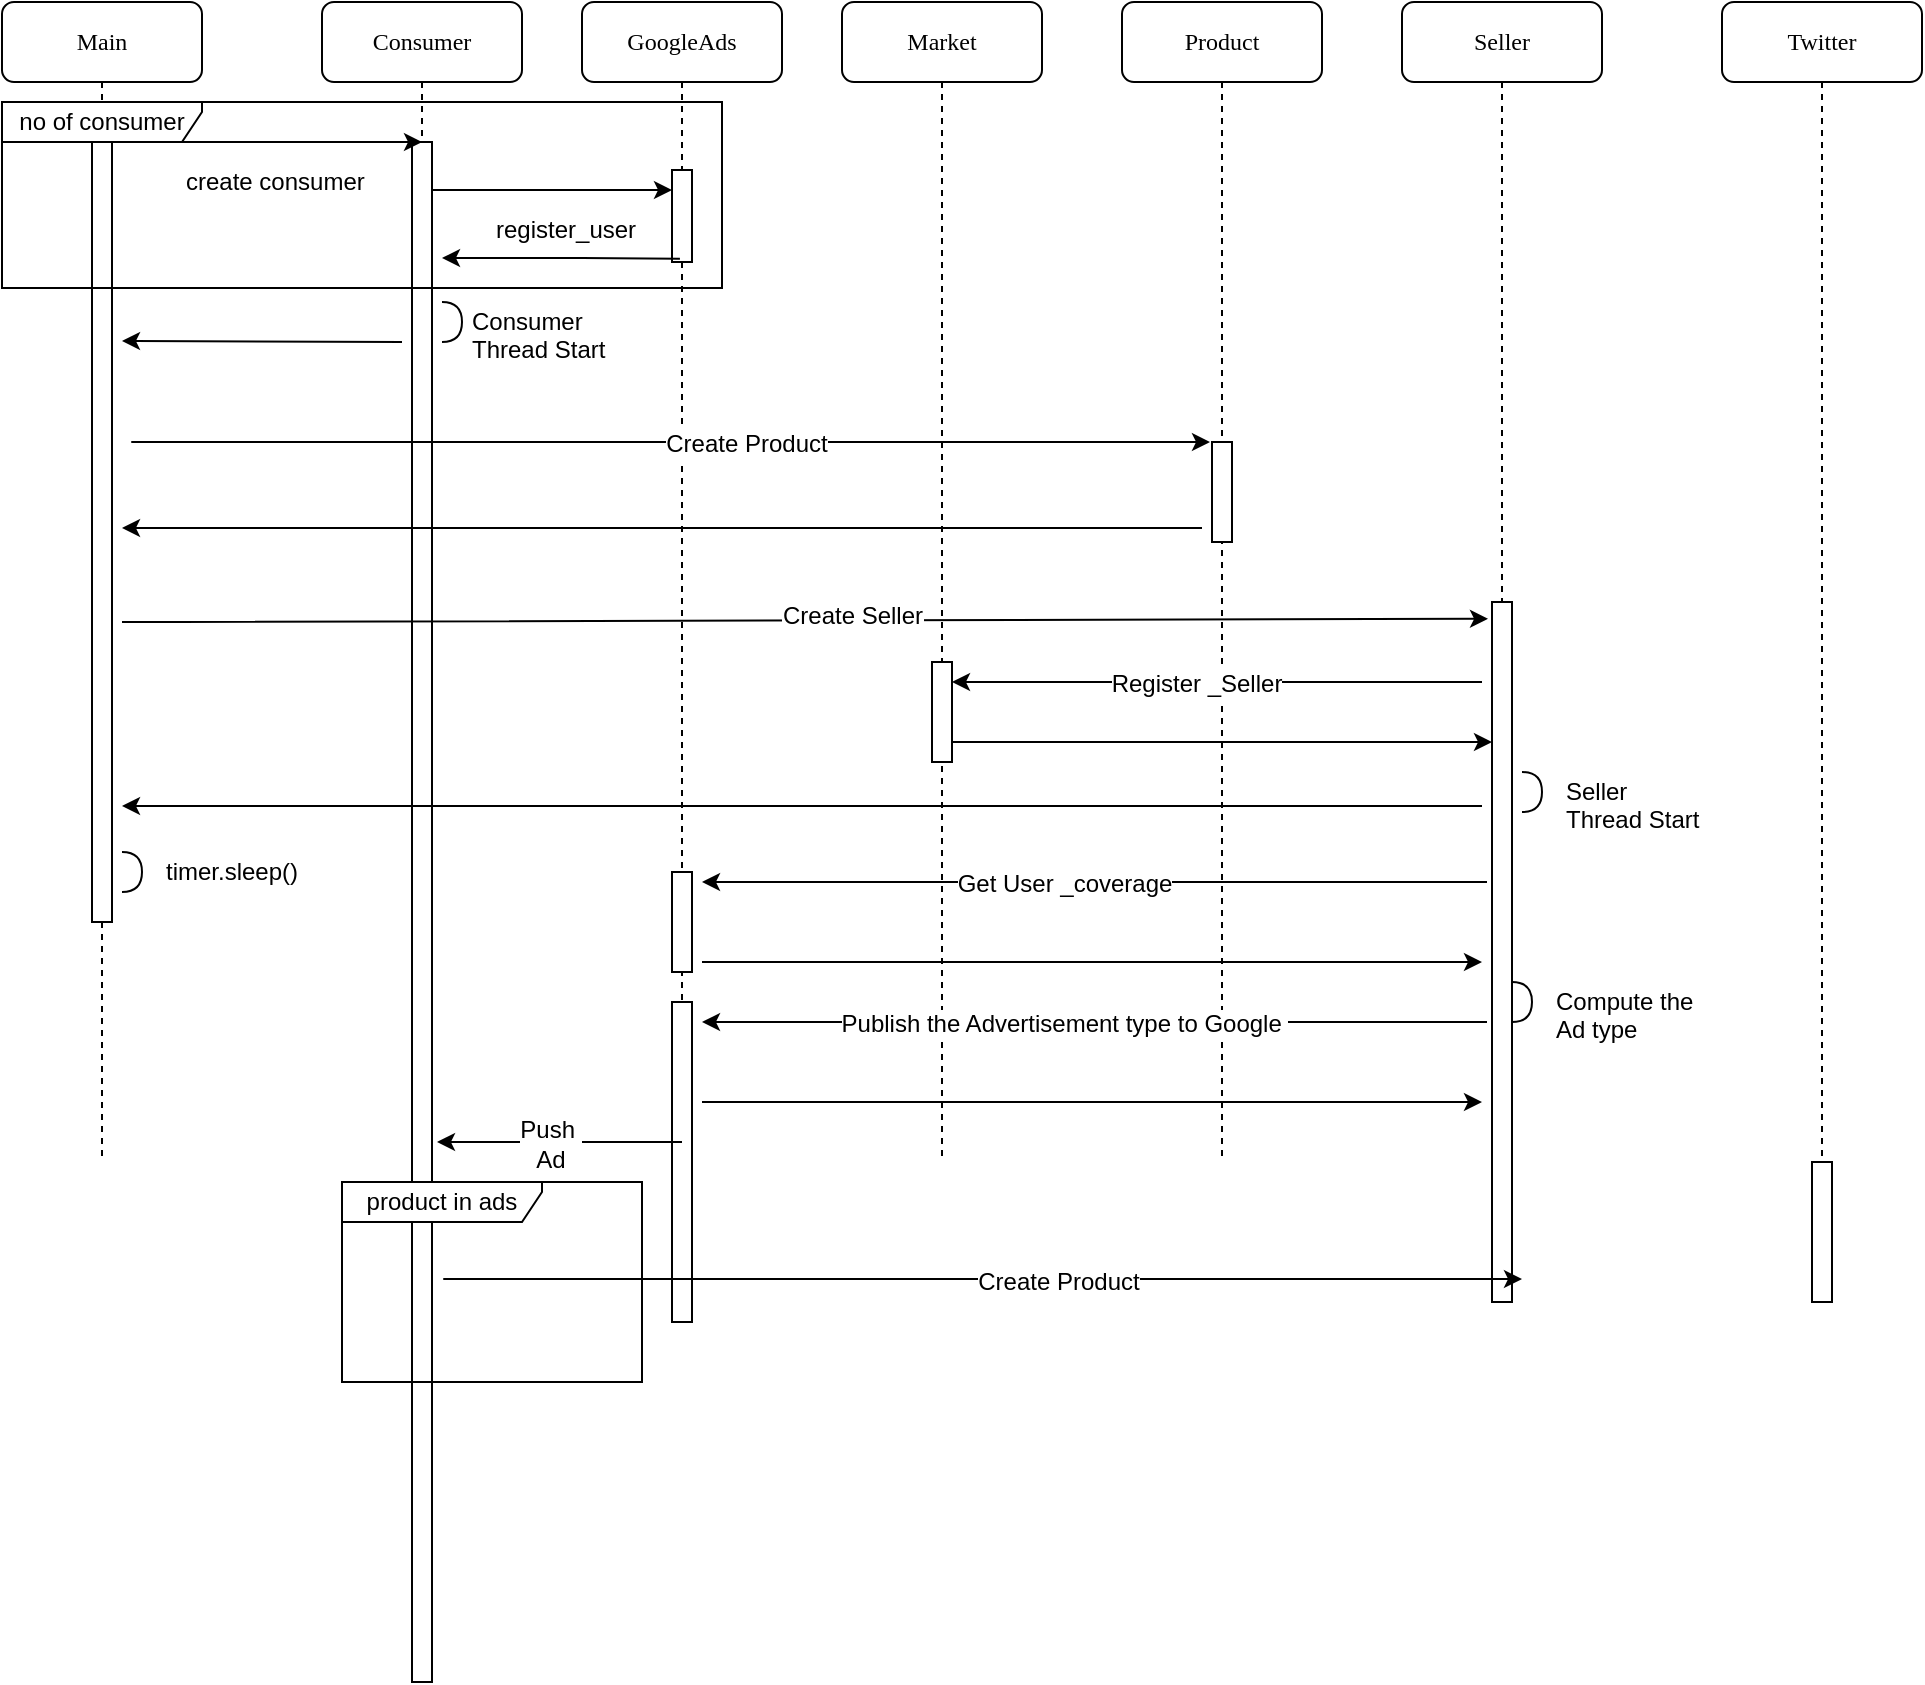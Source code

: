 <mxfile version="12.1.9" type="github" pages="1">
  <diagram name="Page-1" id="13e1069c-82ec-6db2-03f1-153e76fe0fe0">
    <mxGraphModel dx="1349" dy="615" grid="1" gridSize="10" guides="1" tooltips="1" connect="1" arrows="1" fold="1" page="1" pageScale="1" pageWidth="1100" pageHeight="850" background="#ffffff" math="0" shadow="0">
      <root>
        <mxCell id="0"/>
        <mxCell id="1" parent="0"/>
        <mxCell id="7baba1c4bc27f4b0-3" value="Consumer" style="shape=umlLifeline;perimeter=lifelinePerimeter;whiteSpace=wrap;html=1;container=1;collapsible=0;recursiveResize=0;outlineConnect=0;rounded=1;shadow=0;comic=0;labelBackgroundColor=none;strokeColor=#000000;strokeWidth=1;fillColor=#FFFFFF;fontFamily=Verdana;fontSize=12;fontColor=#000000;align=center;" parent="1" vertex="1">
          <mxGeometry x="180" y="10" width="100" height="840" as="geometry"/>
        </mxCell>
        <mxCell id="7baba1c4bc27f4b0-13" value="" style="html=1;points=[];perimeter=orthogonalPerimeter;rounded=0;shadow=0;comic=0;labelBackgroundColor=none;strokeColor=#000000;strokeWidth=1;fillColor=#FFFFFF;fontFamily=Verdana;fontSize=12;fontColor=#000000;align=center;" parent="7baba1c4bc27f4b0-3" vertex="1">
          <mxGeometry x="45" y="70" width="10" height="770" as="geometry"/>
        </mxCell>
        <mxCell id="7baba1c4bc27f4b0-4" value="GoogleAds" style="shape=umlLifeline;perimeter=lifelinePerimeter;whiteSpace=wrap;html=1;container=1;collapsible=0;recursiveResize=0;outlineConnect=0;rounded=1;shadow=0;comic=0;labelBackgroundColor=none;strokeColor=#000000;strokeWidth=1;fillColor=#FFFFFF;fontFamily=Verdana;fontSize=12;fontColor=#000000;align=center;" parent="1" vertex="1">
          <mxGeometry x="310" y="10" width="100" height="660" as="geometry"/>
        </mxCell>
        <mxCell id="7baba1c4bc27f4b0-22" value="" style="html=1;points=[];perimeter=orthogonalPerimeter;rounded=0;shadow=0;comic=0;labelBackgroundColor=none;strokeColor=#000000;strokeWidth=1;fillColor=#FFFFFF;fontFamily=Verdana;fontSize=12;fontColor=#000000;align=center;" parent="7baba1c4bc27f4b0-4" vertex="1">
          <mxGeometry x="45" y="84" width="10" height="46" as="geometry"/>
        </mxCell>
        <mxCell id="eqo6fhu2GZBDlllIJW7n-19" value="" style="html=1;points=[];perimeter=orthogonalPerimeter;rounded=0;shadow=0;comic=0;labelBackgroundColor=none;strokeColor=#000000;strokeWidth=1;fillColor=#FFFFFF;fontFamily=Verdana;fontSize=12;fontColor=#000000;align=center;" vertex="1" parent="7baba1c4bc27f4b0-4">
          <mxGeometry x="45" y="435" width="10" height="50" as="geometry"/>
        </mxCell>
        <mxCell id="eqo6fhu2GZBDlllIJW7n-25" value="" style="html=1;points=[];perimeter=orthogonalPerimeter;rounded=0;shadow=0;comic=0;labelBackgroundColor=none;strokeColor=#000000;strokeWidth=1;fillColor=#FFFFFF;fontFamily=Verdana;fontSize=12;fontColor=#000000;align=center;" vertex="1" parent="7baba1c4bc27f4b0-4">
          <mxGeometry x="45" y="500" width="10" height="160" as="geometry"/>
        </mxCell>
        <mxCell id="7baba1c4bc27f4b0-5" value="Product" style="shape=umlLifeline;perimeter=lifelinePerimeter;whiteSpace=wrap;html=1;container=1;collapsible=0;recursiveResize=0;outlineConnect=0;rounded=1;shadow=0;comic=0;labelBackgroundColor=none;strokeColor=#000000;strokeWidth=1;fillColor=#FFFFFF;fontFamily=Verdana;fontSize=12;fontColor=#000000;align=center;" parent="1" vertex="1">
          <mxGeometry x="580" y="10" width="100" height="580" as="geometry"/>
        </mxCell>
        <mxCell id="7baba1c4bc27f4b0-19" value="" style="html=1;points=[];perimeter=orthogonalPerimeter;rounded=0;shadow=0;comic=0;labelBackgroundColor=none;strokeColor=#000000;strokeWidth=1;fillColor=#FFFFFF;fontFamily=Verdana;fontSize=12;fontColor=#000000;align=center;" parent="7baba1c4bc27f4b0-5" vertex="1">
          <mxGeometry x="45" y="220" width="10" height="50" as="geometry"/>
        </mxCell>
        <mxCell id="7baba1c4bc27f4b0-6" value="Seller" style="shape=umlLifeline;perimeter=lifelinePerimeter;whiteSpace=wrap;html=1;container=1;collapsible=0;recursiveResize=0;outlineConnect=0;rounded=1;shadow=0;comic=0;labelBackgroundColor=none;strokeColor=#000000;strokeWidth=1;fillColor=#FFFFFF;fontFamily=Verdana;fontSize=12;fontColor=#000000;align=center;" parent="1" vertex="1">
          <mxGeometry x="720" y="10" width="100" height="650" as="geometry"/>
        </mxCell>
        <mxCell id="o-fYFMcKHxnqH8NnYUXW-47" value="" style="html=1;points=[];perimeter=orthogonalPerimeter;rounded=0;shadow=0;comic=0;labelBackgroundColor=none;strokeColor=#000000;strokeWidth=1;fillColor=#FFFFFF;fontFamily=Verdana;fontSize=12;fontColor=#000000;align=center;" parent="7baba1c4bc27f4b0-6" vertex="1">
          <mxGeometry x="45" y="300" width="10" height="350" as="geometry"/>
        </mxCell>
        <mxCell id="7baba1c4bc27f4b0-7" value="Market" style="shape=umlLifeline;perimeter=lifelinePerimeter;whiteSpace=wrap;html=1;container=1;collapsible=0;recursiveResize=0;outlineConnect=0;rounded=1;shadow=0;comic=0;labelBackgroundColor=none;strokeColor=#000000;strokeWidth=1;fillColor=#FFFFFF;fontFamily=Verdana;fontSize=12;fontColor=#000000;align=center;size=40;" parent="1" vertex="1">
          <mxGeometry x="440" y="10" width="100" height="580" as="geometry"/>
        </mxCell>
        <mxCell id="eqo6fhu2GZBDlllIJW7n-13" value="" style="html=1;points=[];perimeter=orthogonalPerimeter;rounded=0;shadow=0;comic=0;labelBackgroundColor=none;strokeColor=#000000;strokeWidth=1;fillColor=#FFFFFF;fontFamily=Verdana;fontSize=12;fontColor=#000000;align=center;" vertex="1" parent="7baba1c4bc27f4b0-7">
          <mxGeometry x="45" y="330" width="10" height="50" as="geometry"/>
        </mxCell>
        <mxCell id="7baba1c4bc27f4b0-8" value="Main" style="shape=umlLifeline;perimeter=lifelinePerimeter;whiteSpace=wrap;html=1;container=1;collapsible=0;recursiveResize=0;outlineConnect=0;rounded=1;shadow=0;comic=0;labelBackgroundColor=none;strokeColor=#000000;strokeWidth=1;fillColor=#FFFFFF;fontFamily=Verdana;fontSize=12;fontColor=#000000;align=center;" parent="1" vertex="1">
          <mxGeometry x="20" y="10" width="100" height="580" as="geometry"/>
        </mxCell>
        <mxCell id="7baba1c4bc27f4b0-9" value="" style="html=1;points=[];perimeter=orthogonalPerimeter;rounded=0;shadow=0;comic=0;labelBackgroundColor=none;strokeColor=#000000;strokeWidth=1;fillColor=#FFFFFF;fontFamily=Verdana;fontSize=12;fontColor=#000000;align=center;" parent="7baba1c4bc27f4b0-8" vertex="1">
          <mxGeometry x="45" y="55" width="10" height="405" as="geometry"/>
        </mxCell>
        <mxCell id="o-fYFMcKHxnqH8NnYUXW-9" value="" style="endArrow=classic;html=1;" parent="1" edge="1">
          <mxGeometry width="50" height="50" relative="1" as="geometry">
            <mxPoint x="235" y="104" as="sourcePoint"/>
            <mxPoint x="355" y="104" as="targetPoint"/>
            <Array as="points">
              <mxPoint x="254" y="104"/>
            </Array>
          </mxGeometry>
        </mxCell>
        <mxCell id="o-fYFMcKHxnqH8NnYUXW-27" value="" style="endArrow=classic;html=1;" parent="1" edge="1">
          <mxGeometry width="50" height="50" relative="1" as="geometry">
            <mxPoint x="620" y="273" as="sourcePoint"/>
            <mxPoint x="80" y="273" as="targetPoint"/>
          </mxGeometry>
        </mxCell>
        <mxCell id="o-fYFMcKHxnqH8NnYUXW-32" value="" style="endArrow=classic;html=1;" parent="1" edge="1">
          <mxGeometry width="50" height="50" relative="1" as="geometry">
            <mxPoint x="220" y="180" as="sourcePoint"/>
            <mxPoint x="80" y="179.5" as="targetPoint"/>
          </mxGeometry>
        </mxCell>
        <mxCell id="o-fYFMcKHxnqH8NnYUXW-34" value="register_user" style="text;html=1;resizable=0;points=[];autosize=1;align=left;verticalAlign=top;spacingTop=-4;" parent="1" vertex="1">
          <mxGeometry x="265" y="114" width="90" height="20" as="geometry"/>
        </mxCell>
        <mxCell id="o-fYFMcKHxnqH8NnYUXW-38" value="" style="endArrow=classic;html=1;entryX=0.5;entryY=0;entryDx=0;entryDy=0;entryPerimeter=0;" parent="1" target="7baba1c4bc27f4b0-13" edge="1">
          <mxGeometry width="50" height="50" relative="1" as="geometry">
            <mxPoint x="80" y="80" as="sourcePoint"/>
            <mxPoint x="200" y="80" as="targetPoint"/>
            <Array as="points">
              <mxPoint x="99" y="80"/>
            </Array>
          </mxGeometry>
        </mxCell>
        <mxCell id="o-fYFMcKHxnqH8NnYUXW-39" value="create consumer" style="text;html=1;resizable=0;points=[];autosize=1;align=left;verticalAlign=top;spacingTop=-4;" parent="1" vertex="1">
          <mxGeometry x="110" y="90" width="100" height="20" as="geometry"/>
        </mxCell>
        <mxCell id="o-fYFMcKHxnqH8NnYUXW-41" value="" style="endArrow=classic;html=1;entryX=-0.1;entryY=0;entryDx=0;entryDy=0;entryPerimeter=0;" parent="1" target="7baba1c4bc27f4b0-19" edge="1">
          <mxGeometry width="50" height="50" relative="1" as="geometry">
            <mxPoint x="250" y="230" as="sourcePoint"/>
            <mxPoint x="485" y="230" as="targetPoint"/>
            <Array as="points">
              <mxPoint x="190" y="230"/>
              <mxPoint x="180" y="230"/>
              <mxPoint x="80" y="230"/>
            </Array>
          </mxGeometry>
        </mxCell>
        <mxCell id="o-fYFMcKHxnqH8NnYUXW-56" value="Create Product" style="text;html=1;resizable=0;points=[];align=center;verticalAlign=middle;labelBackgroundColor=#ffffff;" parent="o-fYFMcKHxnqH8NnYUXW-41" vertex="1" connectable="0">
          <mxGeometry x="0.349" y="-1" relative="1" as="geometry">
            <mxPoint as="offset"/>
          </mxGeometry>
        </mxCell>
        <mxCell id="o-fYFMcKHxnqH8NnYUXW-46" value="" style="endArrow=classic;html=1;entryX=-0.2;entryY=0.024;entryDx=0;entryDy=0;entryPerimeter=0;" parent="1" edge="1" target="o-fYFMcKHxnqH8NnYUXW-47">
          <mxGeometry width="50" height="50" relative="1" as="geometry">
            <mxPoint x="80" y="320" as="sourcePoint"/>
            <mxPoint x="750" y="320" as="targetPoint"/>
            <Array as="points">
              <mxPoint x="99" y="320"/>
            </Array>
          </mxGeometry>
        </mxCell>
        <mxCell id="o-fYFMcKHxnqH8NnYUXW-48" value="Create Seller" style="text;html=1;resizable=0;points=[];align=center;verticalAlign=middle;labelBackgroundColor=#ffffff;" parent="o-fYFMcKHxnqH8NnYUXW-46" vertex="1" connectable="0">
          <mxGeometry x="0.069" y="2" relative="1" as="geometry">
            <mxPoint as="offset"/>
          </mxGeometry>
        </mxCell>
        <mxCell id="o-fYFMcKHxnqH8NnYUXW-57" value="" style="endArrow=classic;html=1;" parent="1" edge="1">
          <mxGeometry width="50" height="50" relative="1" as="geometry">
            <mxPoint x="760" y="350" as="sourcePoint"/>
            <mxPoint x="495" y="350" as="targetPoint"/>
          </mxGeometry>
        </mxCell>
        <mxCell id="eqo6fhu2GZBDlllIJW7n-15" value="Register _Seller" style="text;html=1;resizable=0;points=[];align=center;verticalAlign=middle;labelBackgroundColor=#ffffff;" vertex="1" connectable="0" parent="o-fYFMcKHxnqH8NnYUXW-57">
          <mxGeometry x="0.079" y="1" relative="1" as="geometry">
            <mxPoint as="offset"/>
          </mxGeometry>
        </mxCell>
        <mxCell id="o-fYFMcKHxnqH8NnYUXW-63" value="" style="shape=requiredInterface;html=1;verticalLabelPosition=bottom;" parent="1" vertex="1">
          <mxGeometry x="240" y="160" width="10" height="20" as="geometry"/>
        </mxCell>
        <mxCell id="o-fYFMcKHxnqH8NnYUXW-65" value="Consumer&lt;br&gt;Thread Start" style="text;html=1;resizable=0;points=[];autosize=1;align=left;verticalAlign=top;spacingTop=-4;" parent="1" vertex="1">
          <mxGeometry x="252.5" y="160" width="80" height="30" as="geometry"/>
        </mxCell>
        <mxCell id="o-fYFMcKHxnqH8NnYUXW-71" value="" style="shape=requiredInterface;html=1;verticalLabelPosition=bottom;" parent="1" vertex="1">
          <mxGeometry x="780" y="395" width="10" height="20" as="geometry"/>
        </mxCell>
        <mxCell id="o-fYFMcKHxnqH8NnYUXW-72" value="Seller &lt;br&gt;Thread Start" style="text;html=1;resizable=0;points=[];autosize=1;align=left;verticalAlign=top;spacingTop=-4;direction=south;" parent="1" vertex="1">
          <mxGeometry x="800" y="395" width="30" height="80" as="geometry"/>
        </mxCell>
        <mxCell id="eqo6fhu2GZBDlllIJW7n-10" value="" style="endArrow=classic;html=1;" edge="1" parent="1">
          <mxGeometry width="50" height="50" relative="1" as="geometry">
            <mxPoint x="760" y="412" as="sourcePoint"/>
            <mxPoint x="80" y="412" as="targetPoint"/>
          </mxGeometry>
        </mxCell>
        <mxCell id="eqo6fhu2GZBDlllIJW7n-11" value="" style="shape=requiredInterface;html=1;verticalLabelPosition=bottom;" vertex="1" parent="1">
          <mxGeometry x="80" y="435" width="10" height="20" as="geometry"/>
        </mxCell>
        <mxCell id="eqo6fhu2GZBDlllIJW7n-12" value="timer.sleep()" style="text;html=1;resizable=0;points=[];autosize=1;align=left;verticalAlign=top;spacingTop=-4;direction=south;" vertex="1" parent="1">
          <mxGeometry x="100" y="435" width="80" height="20" as="geometry"/>
        </mxCell>
        <mxCell id="eqo6fhu2GZBDlllIJW7n-14" value="" style="endArrow=classic;html=1;" edge="1" parent="1">
          <mxGeometry width="50" height="50" relative="1" as="geometry">
            <mxPoint x="495" y="380" as="sourcePoint"/>
            <mxPoint x="765" y="380" as="targetPoint"/>
          </mxGeometry>
        </mxCell>
        <mxCell id="eqo6fhu2GZBDlllIJW7n-17" value="" style="endArrow=classic;html=1;" edge="1" parent="1">
          <mxGeometry width="50" height="50" relative="1" as="geometry">
            <mxPoint x="762.5" y="450" as="sourcePoint"/>
            <mxPoint x="370" y="450" as="targetPoint"/>
          </mxGeometry>
        </mxCell>
        <mxCell id="eqo6fhu2GZBDlllIJW7n-18" value="Get User _coverage" style="text;html=1;resizable=0;points=[];align=center;verticalAlign=middle;labelBackgroundColor=#ffffff;" vertex="1" connectable="0" parent="eqo6fhu2GZBDlllIJW7n-17">
          <mxGeometry x="0.079" y="1" relative="1" as="geometry">
            <mxPoint as="offset"/>
          </mxGeometry>
        </mxCell>
        <mxCell id="eqo6fhu2GZBDlllIJW7n-20" value="" style="endArrow=classic;html=1;" edge="1" parent="1">
          <mxGeometry width="50" height="50" relative="1" as="geometry">
            <mxPoint x="370" y="490" as="sourcePoint"/>
            <mxPoint x="760" y="490" as="targetPoint"/>
          </mxGeometry>
        </mxCell>
        <mxCell id="eqo6fhu2GZBDlllIJW7n-21" value="" style="endArrow=classic;html=1;exitX=1.044;exitY=1.217;exitDx=0;exitDy=0;exitPerimeter=0;" edge="1" parent="1" source="o-fYFMcKHxnqH8NnYUXW-34">
          <mxGeometry width="50" height="50" relative="1" as="geometry">
            <mxPoint x="20" y="730" as="sourcePoint"/>
            <mxPoint x="240" y="138" as="targetPoint"/>
            <Array as="points">
              <mxPoint x="300" y="138"/>
            </Array>
          </mxGeometry>
        </mxCell>
        <mxCell id="o-fYFMcKHxnqH8NnYUXW-3" value="no of consumer" style="shape=umlFrame;whiteSpace=wrap;html=1;width=100;height=20;" parent="1" vertex="1">
          <mxGeometry x="20" y="60" width="360" height="93" as="geometry"/>
        </mxCell>
        <mxCell id="eqo6fhu2GZBDlllIJW7n-22" value="" style="endArrow=classic;html=1;" edge="1" parent="1">
          <mxGeometry width="50" height="50" relative="1" as="geometry">
            <mxPoint x="762.5" y="520" as="sourcePoint"/>
            <mxPoint x="370" y="520" as="targetPoint"/>
          </mxGeometry>
        </mxCell>
        <mxCell id="eqo6fhu2GZBDlllIJW7n-23" value="Publish the Advertisement type to Google&amp;nbsp;" style="text;html=1;resizable=0;points=[];align=center;verticalAlign=middle;labelBackgroundColor=#ffffff;" vertex="1" connectable="0" parent="eqo6fhu2GZBDlllIJW7n-22">
          <mxGeometry x="0.079" y="1" relative="1" as="geometry">
            <mxPoint as="offset"/>
          </mxGeometry>
        </mxCell>
        <mxCell id="eqo6fhu2GZBDlllIJW7n-24" value="" style="endArrow=classic;html=1;" edge="1" parent="1">
          <mxGeometry width="50" height="50" relative="1" as="geometry">
            <mxPoint x="370" y="560" as="sourcePoint"/>
            <mxPoint x="760" y="560" as="targetPoint"/>
          </mxGeometry>
        </mxCell>
        <mxCell id="eqo6fhu2GZBDlllIJW7n-26" value="" style="shape=requiredInterface;html=1;verticalLabelPosition=bottom;" vertex="1" parent="1">
          <mxGeometry x="775" y="500" width="10" height="20" as="geometry"/>
        </mxCell>
        <mxCell id="eqo6fhu2GZBDlllIJW7n-27" value="Compute the&lt;br&gt;Ad type" style="text;html=1;resizable=0;points=[];autosize=1;align=left;verticalAlign=top;spacingTop=-4;direction=south;" vertex="1" parent="1">
          <mxGeometry x="795" y="500" width="80" height="30" as="geometry"/>
        </mxCell>
        <mxCell id="eqo6fhu2GZBDlllIJW7n-29" value="" style="endArrow=classic;html=1;" edge="1" parent="1">
          <mxGeometry width="50" height="50" relative="1" as="geometry">
            <mxPoint x="360" y="580" as="sourcePoint"/>
            <mxPoint x="237.5" y="580" as="targetPoint"/>
          </mxGeometry>
        </mxCell>
        <mxCell id="eqo6fhu2GZBDlllIJW7n-30" value="Push&amp;nbsp;&lt;br&gt;Ad" style="text;html=1;resizable=0;points=[];align=center;verticalAlign=middle;labelBackgroundColor=#ffffff;" vertex="1" connectable="0" parent="eqo6fhu2GZBDlllIJW7n-29">
          <mxGeometry x="0.079" y="1" relative="1" as="geometry">
            <mxPoint as="offset"/>
          </mxGeometry>
        </mxCell>
        <mxCell id="eqo6fhu2GZBDlllIJW7n-32" value="Twitter" style="shape=umlLifeline;perimeter=lifelinePerimeter;whiteSpace=wrap;html=1;container=1;collapsible=0;recursiveResize=0;outlineConnect=0;rounded=1;shadow=0;comic=0;labelBackgroundColor=none;strokeColor=#000000;strokeWidth=1;fillColor=#FFFFFF;fontFamily=Verdana;fontSize=12;fontColor=#000000;align=center;" vertex="1" parent="1">
          <mxGeometry x="880" y="10" width="100" height="650" as="geometry"/>
        </mxCell>
        <mxCell id="eqo6fhu2GZBDlllIJW7n-33" value="" style="html=1;points=[];perimeter=orthogonalPerimeter;rounded=0;shadow=0;comic=0;labelBackgroundColor=none;strokeColor=#000000;strokeWidth=1;fillColor=#FFFFFF;fontFamily=Verdana;fontSize=12;fontColor=#000000;align=center;" vertex="1" parent="eqo6fhu2GZBDlllIJW7n-32">
          <mxGeometry x="45" y="580" width="10" height="70" as="geometry"/>
        </mxCell>
        <mxCell id="eqo6fhu2GZBDlllIJW7n-31" value="product in ads" style="shape=umlFrame;whiteSpace=wrap;html=1;width=100;height=20;" vertex="1" parent="1">
          <mxGeometry x="190" y="600" width="150" height="100" as="geometry"/>
        </mxCell>
        <mxCell id="eqo6fhu2GZBDlllIJW7n-35" value="" style="endArrow=classic;html=1;entryX=-0.1;entryY=0;entryDx=0;entryDy=0;entryPerimeter=0;" edge="1" parent="1">
          <mxGeometry width="50" height="50" relative="1" as="geometry">
            <mxPoint x="406" y="648.5" as="sourcePoint"/>
            <mxPoint x="780" y="648.5" as="targetPoint"/>
            <Array as="points">
              <mxPoint x="346" y="648.5"/>
              <mxPoint x="336" y="648.5"/>
              <mxPoint x="236" y="648.5"/>
            </Array>
          </mxGeometry>
        </mxCell>
        <mxCell id="eqo6fhu2GZBDlllIJW7n-36" value="Create Product" style="text;html=1;resizable=0;points=[];align=center;verticalAlign=middle;labelBackgroundColor=#ffffff;" vertex="1" connectable="0" parent="eqo6fhu2GZBDlllIJW7n-35">
          <mxGeometry x="0.349" y="-1" relative="1" as="geometry">
            <mxPoint as="offset"/>
          </mxGeometry>
        </mxCell>
      </root>
    </mxGraphModel>
  </diagram>
</mxfile>
